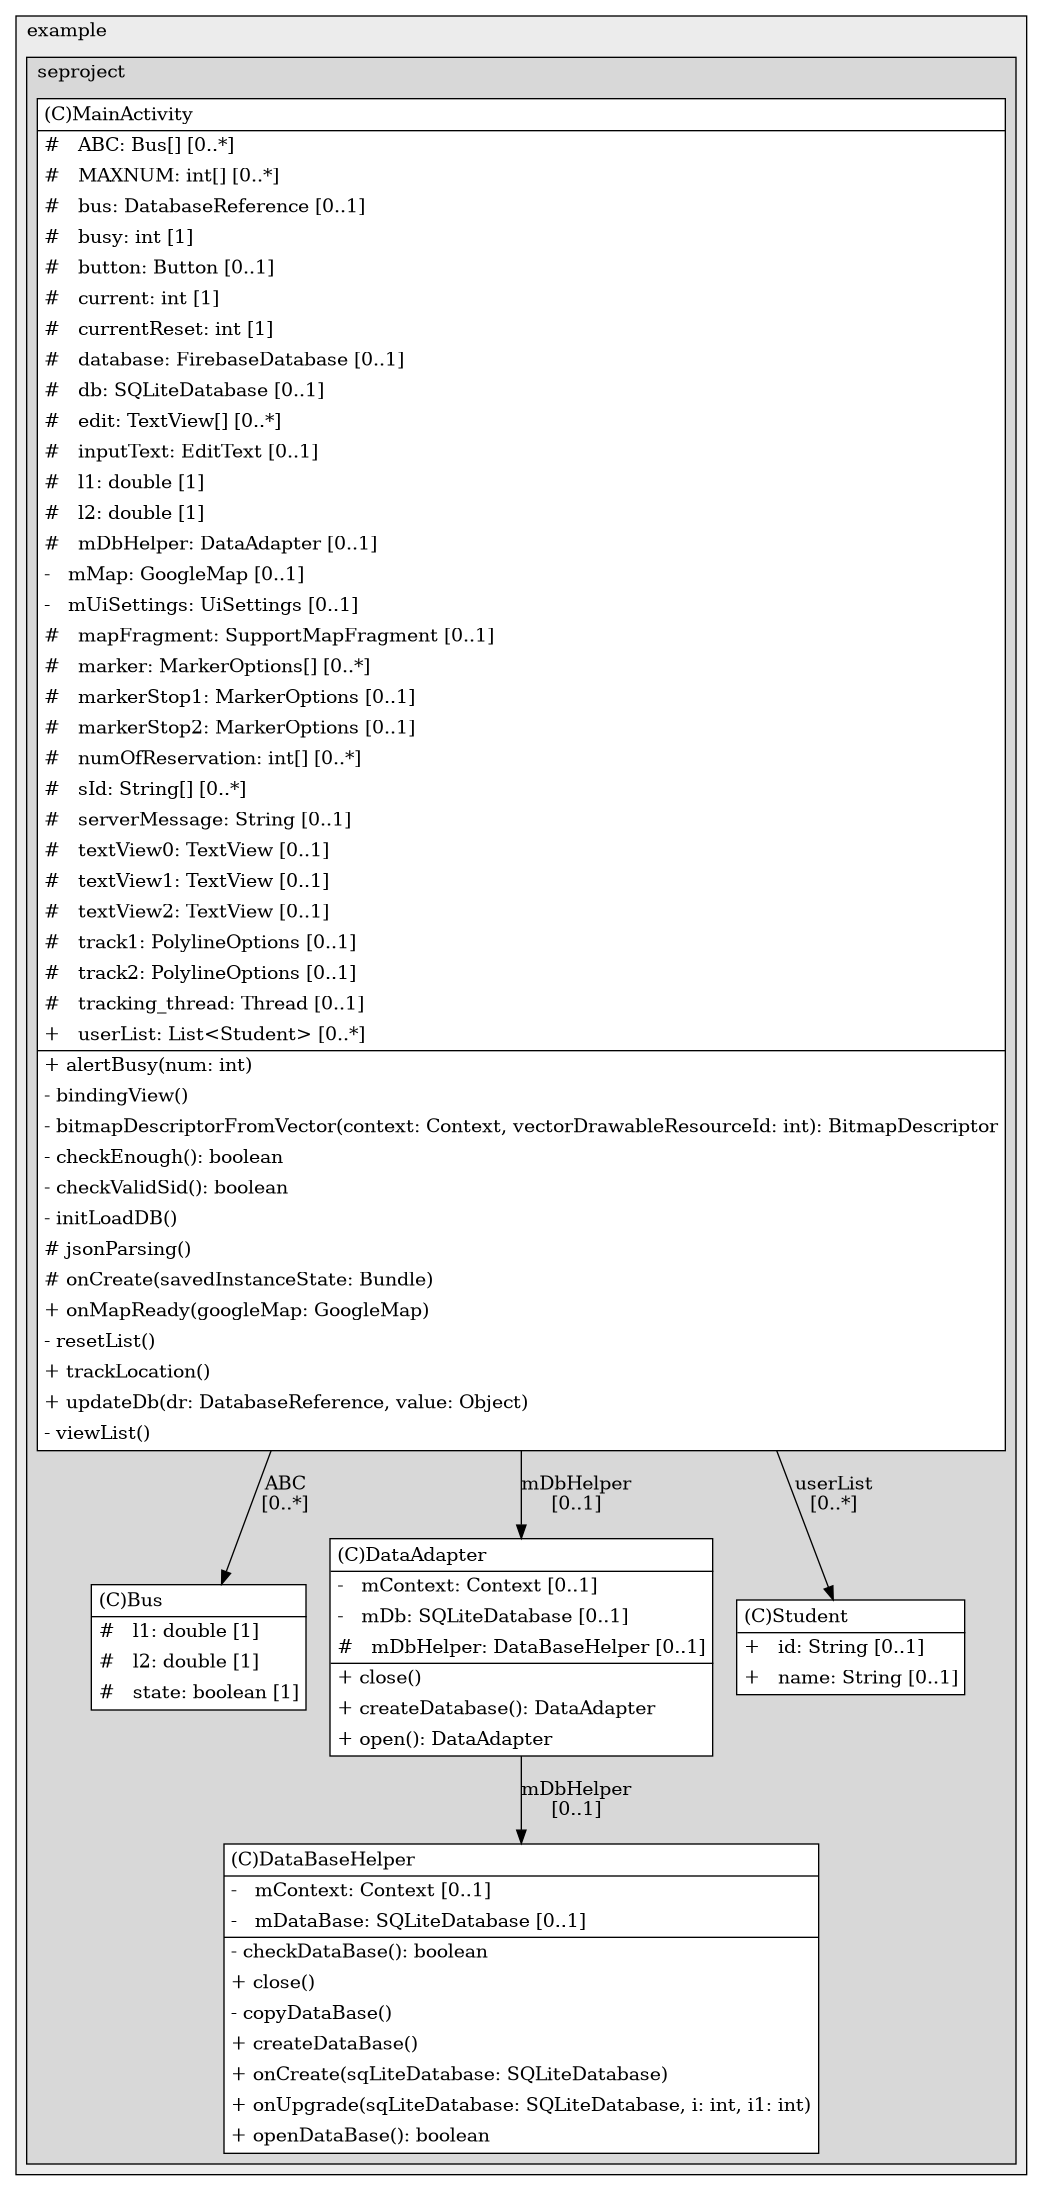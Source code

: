 @startuml

/' diagram meta data start
config=StructureConfiguration;
{
  "projectClassification": {
    "searchMode": "OpenProject", // OpenProject, AllProjects
    "includedProjects": "",
    "pathEndKeywords": "*.impl",
    "isClientPath": "",
    "isClientName": "",
    "isTestPath": "",
    "isTestName": "",
    "isMappingPath": "",
    "isMappingName": "",
    "isDataAccessPath": "",
    "isDataAccessName": "",
    "isDataStructurePath": "",
    "isDataStructureName": "",
    "isInterfaceStructuresPath": "",
    "isInterfaceStructuresName": "",
    "isEntryPointPath": "",
    "isEntryPointName": "",
    "treatFinalFieldsAsMandatory": false
  },
  "graphRestriction": {
    "classPackageExcludeFilter": "",
    "classPackageIncludeFilter": "",
    "classNameExcludeFilter": "",
    "classNameIncludeFilter": "",
    "methodNameExcludeFilter": "",
    "methodNameIncludeFilter": "",
    "removeByInheritance": "", // inheritance/annotation based filtering is done in a second step
    "removeByAnnotation": "",
    "removeByClassPackage": "", // cleanup the graph after inheritance/annotation based filtering is done
    "removeByClassName": "",
    "cutMappings": false,
    "cutEnum": true,
    "cutTests": true,
    "cutClient": true,
    "cutDataAccess": false,
    "cutInterfaceStructures": false,
    "cutDataStructures": false,
    "cutGetterAndSetter": true,
    "cutConstructors": true
  },
  "graphTraversal": {
    "forwardDepth": 6,
    "backwardDepth": 6,
    "classPackageExcludeFilter": "",
    "classPackageIncludeFilter": "",
    "classNameExcludeFilter": "",
    "classNameIncludeFilter": "",
    "methodNameExcludeFilter": "",
    "methodNameIncludeFilter": "",
    "hideMappings": false,
    "hideDataStructures": false,
    "hidePrivateMethods": true,
    "hideInterfaceCalls": true, // indirection: implementation -> interface (is hidden) -> implementation
    "onlyShowApplicationEntryPoints": false, // root node is included
    "useMethodCallsForStructureDiagram": "ForwardOnly" // ForwardOnly, BothDirections, No
  },
  "details": {
    "aggregation": "GroupByClass", // ByClass, GroupByClass, None
    "showClassGenericTypes": true,
    "showMethods": true,
    "showMethodParameterNames": true,
    "showMethodParameterTypes": true,
    "showMethodReturnType": true,
    "showPackageLevels": 2,
    "showDetailedClassStructure": true
  },
  "rootClass": "com.example.seproject.MainActivity",
  "extensionCallbackMethod": "" // qualified.class.name#methodName - signature: public static String method(String)
}
diagram meta data end '/



digraph g {
    rankdir="TB"
    splines=polyline
    

'nodes 
subgraph cluster_1322970774 { 
   	label=example
	labeljust=l
	fillcolor="#ececec"
	style=filled
   
   subgraph cluster_2033384189 { 
   	label=seproject
	labeljust=l
	fillcolor="#d8d8d8"
	style=filled
   
   Bus1193137706[
	label=<<TABLE BORDER="1" CELLBORDER="0" CELLPADDING="4" CELLSPACING="0">
<TR><TD ALIGN="LEFT" >(C)Bus</TD></TR>
<HR/>
<TR><TD ALIGN="LEFT" >#   l1: double [1]</TD></TR>
<TR><TD ALIGN="LEFT" >#   l2: double [1]</TD></TR>
<TR><TD ALIGN="LEFT" >#   state: boolean [1]</TD></TR>
</TABLE>>
	style=filled
	margin=0
	shape=plaintext
	fillcolor="#FFFFFF"
];

DataAdapter1193137706[
	label=<<TABLE BORDER="1" CELLBORDER="0" CELLPADDING="4" CELLSPACING="0">
<TR><TD ALIGN="LEFT" >(C)DataAdapter</TD></TR>
<HR/>
<TR><TD ALIGN="LEFT" >-   mContext: Context [0..1]</TD></TR>
<TR><TD ALIGN="LEFT" >-   mDb: SQLiteDatabase [0..1]</TD></TR>
<TR><TD ALIGN="LEFT" >#   mDbHelper: DataBaseHelper [0..1]</TD></TR>
<HR/>
<TR><TD ALIGN="LEFT" >+ close()</TD></TR>
<TR><TD ALIGN="LEFT" >+ createDatabase(): DataAdapter</TD></TR>
<TR><TD ALIGN="LEFT" >+ open(): DataAdapter</TD></TR>
</TABLE>>
	style=filled
	margin=0
	shape=plaintext
	fillcolor="#FFFFFF"
];

DataBaseHelper1193137706[
	label=<<TABLE BORDER="1" CELLBORDER="0" CELLPADDING="4" CELLSPACING="0">
<TR><TD ALIGN="LEFT" >(C)DataBaseHelper</TD></TR>
<HR/>
<TR><TD ALIGN="LEFT" >-   mContext: Context [0..1]</TD></TR>
<TR><TD ALIGN="LEFT" >-   mDataBase: SQLiteDatabase [0..1]</TD></TR>
<HR/>
<TR><TD ALIGN="LEFT" >- checkDataBase(): boolean</TD></TR>
<TR><TD ALIGN="LEFT" >+ close()</TD></TR>
<TR><TD ALIGN="LEFT" >- copyDataBase()</TD></TR>
<TR><TD ALIGN="LEFT" >+ createDataBase()</TD></TR>
<TR><TD ALIGN="LEFT" >+ onCreate(sqLiteDatabase: SQLiteDatabase)</TD></TR>
<TR><TD ALIGN="LEFT" >+ onUpgrade(sqLiteDatabase: SQLiteDatabase, i: int, i1: int)</TD></TR>
<TR><TD ALIGN="LEFT" >+ openDataBase(): boolean</TD></TR>
</TABLE>>
	style=filled
	margin=0
	shape=plaintext
	fillcolor="#FFFFFF"
];

MainActivity1193137706[
	label=<<TABLE BORDER="1" CELLBORDER="0" CELLPADDING="4" CELLSPACING="0">
<TR><TD ALIGN="LEFT" >(C)MainActivity</TD></TR>
<HR/>
<TR><TD ALIGN="LEFT" >#   ABC: Bus[] [0..*]</TD></TR>
<TR><TD ALIGN="LEFT" >#   MAXNUM: int[] [0..*]</TD></TR>
<TR><TD ALIGN="LEFT" >#   bus: DatabaseReference [0..1]</TD></TR>
<TR><TD ALIGN="LEFT" >#   busy: int [1]</TD></TR>
<TR><TD ALIGN="LEFT" >#   button: Button [0..1]</TD></TR>
<TR><TD ALIGN="LEFT" >#   current: int [1]</TD></TR>
<TR><TD ALIGN="LEFT" >#   currentReset: int [1]</TD></TR>
<TR><TD ALIGN="LEFT" >#   database: FirebaseDatabase [0..1]</TD></TR>
<TR><TD ALIGN="LEFT" >#   db: SQLiteDatabase [0..1]</TD></TR>
<TR><TD ALIGN="LEFT" >#   edit: TextView[] [0..*]</TD></TR>
<TR><TD ALIGN="LEFT" >#   inputText: EditText [0..1]</TD></TR>
<TR><TD ALIGN="LEFT" >#   l1: double [1]</TD></TR>
<TR><TD ALIGN="LEFT" >#   l2: double [1]</TD></TR>
<TR><TD ALIGN="LEFT" >#   mDbHelper: DataAdapter [0..1]</TD></TR>
<TR><TD ALIGN="LEFT" >-   mMap: GoogleMap [0..1]</TD></TR>
<TR><TD ALIGN="LEFT" >-   mUiSettings: UiSettings [0..1]</TD></TR>
<TR><TD ALIGN="LEFT" >#   mapFragment: SupportMapFragment [0..1]</TD></TR>
<TR><TD ALIGN="LEFT" >#   marker: MarkerOptions[] [0..*]</TD></TR>
<TR><TD ALIGN="LEFT" >#   markerStop1: MarkerOptions [0..1]</TD></TR>
<TR><TD ALIGN="LEFT" >#   markerStop2: MarkerOptions [0..1]</TD></TR>
<TR><TD ALIGN="LEFT" >#   numOfReservation: int[] [0..*]</TD></TR>
<TR><TD ALIGN="LEFT" >#   sId: String[] [0..*]</TD></TR>
<TR><TD ALIGN="LEFT" >#   serverMessage: String [0..1]</TD></TR>
<TR><TD ALIGN="LEFT" >#   textView0: TextView [0..1]</TD></TR>
<TR><TD ALIGN="LEFT" >#   textView1: TextView [0..1]</TD></TR>
<TR><TD ALIGN="LEFT" >#   textView2: TextView [0..1]</TD></TR>
<TR><TD ALIGN="LEFT" >#   track1: PolylineOptions [0..1]</TD></TR>
<TR><TD ALIGN="LEFT" >#   track2: PolylineOptions [0..1]</TD></TR>
<TR><TD ALIGN="LEFT" >#   tracking_thread: Thread [0..1]</TD></TR>
<TR><TD ALIGN="LEFT" >+   userList: List&lt;Student&gt; [0..*]</TD></TR>
<HR/>
<TR><TD ALIGN="LEFT" >+ alertBusy(num: int)</TD></TR>
<TR><TD ALIGN="LEFT" >- bindingView()</TD></TR>
<TR><TD ALIGN="LEFT" >- bitmapDescriptorFromVector(context: Context, vectorDrawableResourceId: int): BitmapDescriptor</TD></TR>
<TR><TD ALIGN="LEFT" >- checkEnough(): boolean</TD></TR>
<TR><TD ALIGN="LEFT" >- checkValidSid(): boolean</TD></TR>
<TR><TD ALIGN="LEFT" >- initLoadDB()</TD></TR>
<TR><TD ALIGN="LEFT" ># jsonParsing()</TD></TR>
<TR><TD ALIGN="LEFT" ># onCreate(savedInstanceState: Bundle)</TD></TR>
<TR><TD ALIGN="LEFT" >+ onMapReady(googleMap: GoogleMap)</TD></TR>
<TR><TD ALIGN="LEFT" >- resetList()</TD></TR>
<TR><TD ALIGN="LEFT" >+ trackLocation()</TD></TR>
<TR><TD ALIGN="LEFT" >+ updateDb(dr: DatabaseReference, value: Object)</TD></TR>
<TR><TD ALIGN="LEFT" >- viewList()</TD></TR>
</TABLE>>
	style=filled
	margin=0
	shape=plaintext
	fillcolor="#FFFFFF"
];

Student1193137706[
	label=<<TABLE BORDER="1" CELLBORDER="0" CELLPADDING="4" CELLSPACING="0">
<TR><TD ALIGN="LEFT" >(C)Student</TD></TR>
<HR/>
<TR><TD ALIGN="LEFT" >+   id: String [0..1]</TD></TR>
<TR><TD ALIGN="LEFT" >+   name: String [0..1]</TD></TR>
</TABLE>>
	style=filled
	margin=0
	shape=plaintext
	fillcolor="#FFFFFF"
];
} 
} 

'edges    
DataAdapter1193137706 -> DataBaseHelper1193137706[label="mDbHelper
[0..1]"];
MainActivity1193137706 -> Bus1193137706[label="ABC
[0..*]"];
MainActivity1193137706 -> DataAdapter1193137706[label="mDbHelper
[0..1]"];
MainActivity1193137706 -> Student1193137706[label="userList
[0..*]"];
    
}
@enduml